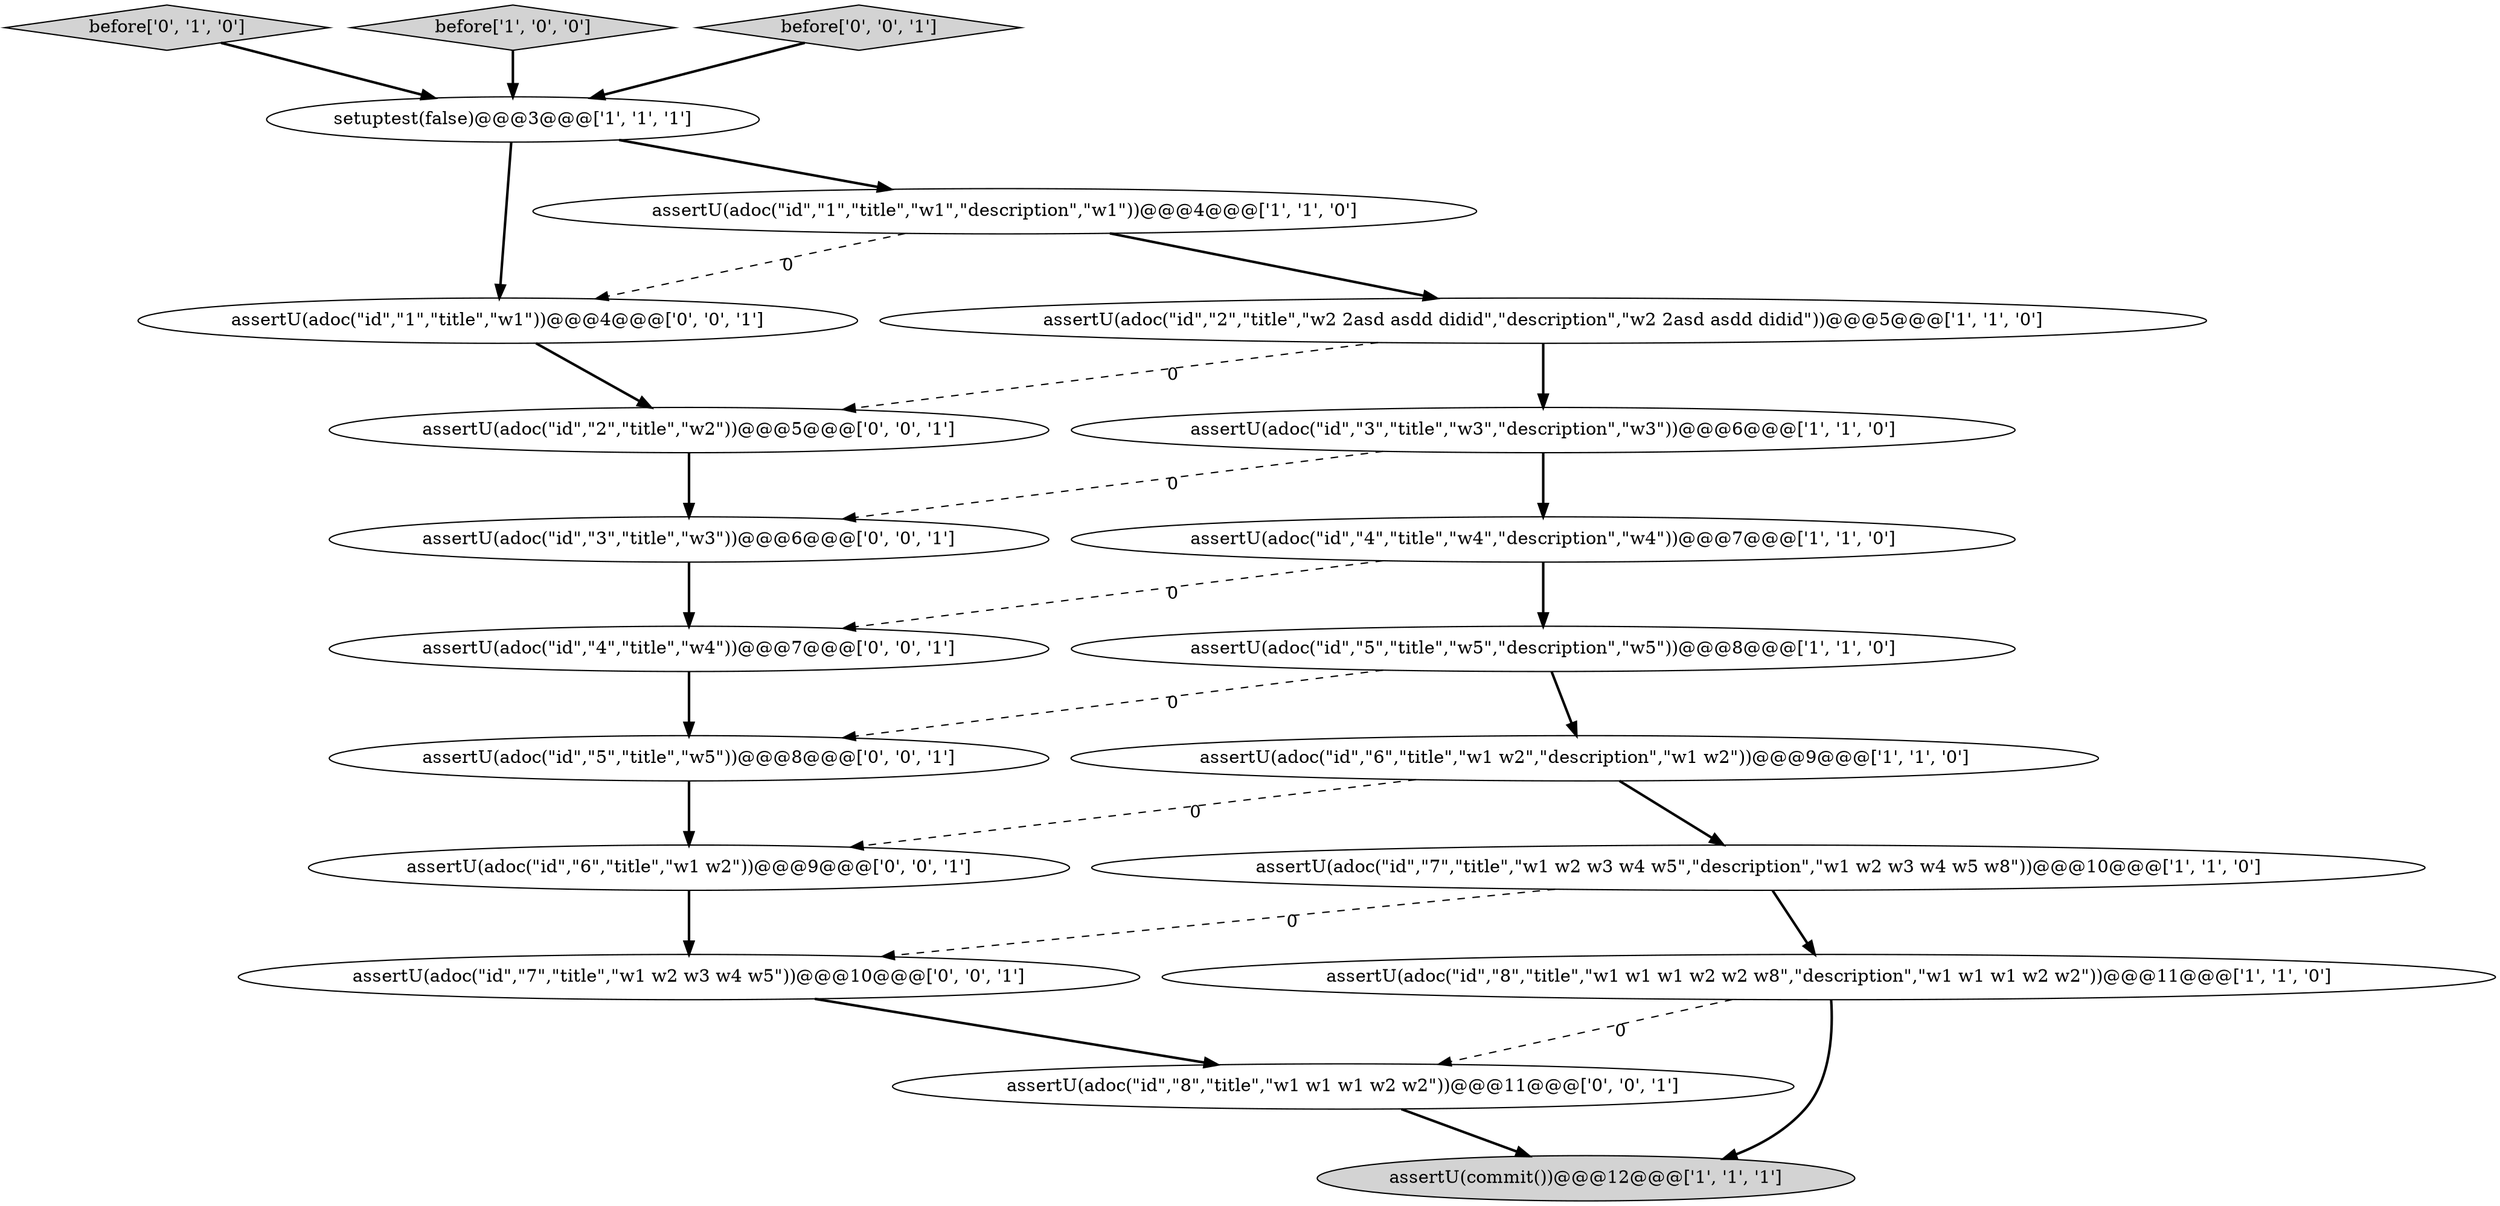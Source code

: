 digraph {
16 [style = filled, label = "assertU(adoc(\"id\",\"2\",\"title\",\"w2\"))@@@5@@@['0', '0', '1']", fillcolor = white, shape = ellipse image = "AAA0AAABBB3BBB"];
1 [style = filled, label = "assertU(adoc(\"id\",\"4\",\"title\",\"w4\",\"description\",\"w4\"))@@@7@@@['1', '1', '0']", fillcolor = white, shape = ellipse image = "AAA0AAABBB1BBB"];
15 [style = filled, label = "assertU(adoc(\"id\",\"1\",\"title\",\"w1\"))@@@4@@@['0', '0', '1']", fillcolor = white, shape = ellipse image = "AAA0AAABBB3BBB"];
3 [style = filled, label = "assertU(commit())@@@12@@@['1', '1', '1']", fillcolor = lightgray, shape = ellipse image = "AAA0AAABBB1BBB"];
18 [style = filled, label = "assertU(adoc(\"id\",\"5\",\"title\",\"w5\"))@@@8@@@['0', '0', '1']", fillcolor = white, shape = ellipse image = "AAA0AAABBB3BBB"];
6 [style = filled, label = "assertU(adoc(\"id\",\"7\",\"title\",\"w1 w2 w3 w4 w5\",\"description\",\"w1 w2 w3 w4 w5 w8\"))@@@10@@@['1', '1', '0']", fillcolor = white, shape = ellipse image = "AAA0AAABBB1BBB"];
7 [style = filled, label = "assertU(adoc(\"id\",\"2\",\"title\",\"w2 2asd asdd didid\",\"description\",\"w2 2asd asdd didid\"))@@@5@@@['1', '1', '0']", fillcolor = white, shape = ellipse image = "AAA0AAABBB1BBB"];
17 [style = filled, label = "assertU(adoc(\"id\",\"3\",\"title\",\"w3\"))@@@6@@@['0', '0', '1']", fillcolor = white, shape = ellipse image = "AAA0AAABBB3BBB"];
11 [style = filled, label = "before['0', '1', '0']", fillcolor = lightgray, shape = diamond image = "AAA0AAABBB2BBB"];
2 [style = filled, label = "assertU(adoc(\"id\",\"6\",\"title\",\"w1 w2\",\"description\",\"w1 w2\"))@@@9@@@['1', '1', '0']", fillcolor = white, shape = ellipse image = "AAA0AAABBB1BBB"];
10 [style = filled, label = "before['1', '0', '0']", fillcolor = lightgray, shape = diamond image = "AAA0AAABBB1BBB"];
4 [style = filled, label = "setuptest(false)@@@3@@@['1', '1', '1']", fillcolor = white, shape = ellipse image = "AAA0AAABBB1BBB"];
0 [style = filled, label = "assertU(adoc(\"id\",\"1\",\"title\",\"w1\",\"description\",\"w1\"))@@@4@@@['1', '1', '0']", fillcolor = white, shape = ellipse image = "AAA0AAABBB1BBB"];
19 [style = filled, label = "assertU(adoc(\"id\",\"7\",\"title\",\"w1 w2 w3 w4 w5\"))@@@10@@@['0', '0', '1']", fillcolor = white, shape = ellipse image = "AAA0AAABBB3BBB"];
8 [style = filled, label = "assertU(adoc(\"id\",\"5\",\"title\",\"w5\",\"description\",\"w5\"))@@@8@@@['1', '1', '0']", fillcolor = white, shape = ellipse image = "AAA0AAABBB1BBB"];
14 [style = filled, label = "assertU(adoc(\"id\",\"6\",\"title\",\"w1 w2\"))@@@9@@@['0', '0', '1']", fillcolor = white, shape = ellipse image = "AAA0AAABBB3BBB"];
9 [style = filled, label = "assertU(adoc(\"id\",\"8\",\"title\",\"w1 w1 w1 w2 w2 w8\",\"description\",\"w1 w1 w1 w2 w2\"))@@@11@@@['1', '1', '0']", fillcolor = white, shape = ellipse image = "AAA0AAABBB1BBB"];
12 [style = filled, label = "assertU(adoc(\"id\",\"8\",\"title\",\"w1 w1 w1 w2 w2\"))@@@11@@@['0', '0', '1']", fillcolor = white, shape = ellipse image = "AAA0AAABBB3BBB"];
13 [style = filled, label = "assertU(adoc(\"id\",\"4\",\"title\",\"w4\"))@@@7@@@['0', '0', '1']", fillcolor = white, shape = ellipse image = "AAA0AAABBB3BBB"];
5 [style = filled, label = "assertU(adoc(\"id\",\"3\",\"title\",\"w3\",\"description\",\"w3\"))@@@6@@@['1', '1', '0']", fillcolor = white, shape = ellipse image = "AAA0AAABBB1BBB"];
20 [style = filled, label = "before['0', '0', '1']", fillcolor = lightgray, shape = diamond image = "AAA0AAABBB3BBB"];
1->8 [style = bold, label=""];
19->12 [style = bold, label=""];
2->6 [style = bold, label=""];
7->16 [style = dashed, label="0"];
11->4 [style = bold, label=""];
4->15 [style = bold, label=""];
0->15 [style = dashed, label="0"];
14->19 [style = bold, label=""];
16->17 [style = bold, label=""];
15->16 [style = bold, label=""];
20->4 [style = bold, label=""];
4->0 [style = bold, label=""];
0->7 [style = bold, label=""];
1->13 [style = dashed, label="0"];
5->1 [style = bold, label=""];
7->5 [style = bold, label=""];
5->17 [style = dashed, label="0"];
2->14 [style = dashed, label="0"];
8->2 [style = bold, label=""];
6->19 [style = dashed, label="0"];
10->4 [style = bold, label=""];
9->3 [style = bold, label=""];
8->18 [style = dashed, label="0"];
17->13 [style = bold, label=""];
12->3 [style = bold, label=""];
9->12 [style = dashed, label="0"];
6->9 [style = bold, label=""];
18->14 [style = bold, label=""];
13->18 [style = bold, label=""];
}
